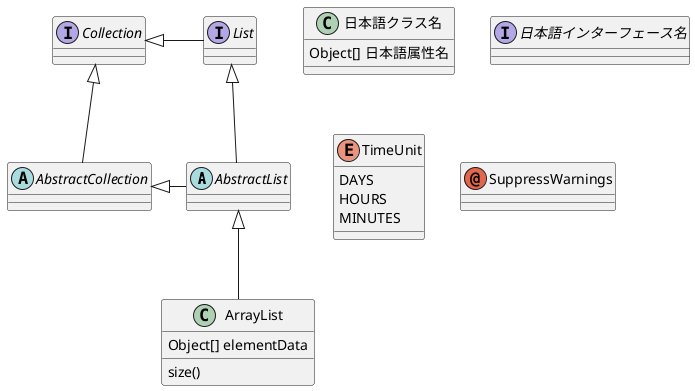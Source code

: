 @startuml
skinparam defaultFontName JPDoc

abstract class AbstractList
abstract AbstractCollection
interface List
interface Collection

List <|-- AbstractList
Collection <|-- AbstractCollection

Collection <|- List
AbstractCollection <|- AbstractList
AbstractList <|-- ArrayList

class ArrayList {
  Object[] elementData
  size()
}

class 日本語クラス名 {
  Object[] 日本語属性名
}

interface 日本語インターフェース名

enum TimeUnit {
  DAYS
  HOURS
  MINUTES
}

annotation SuppressWarnings

@enduml
